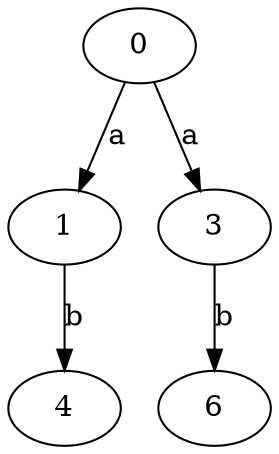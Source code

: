 strict digraph  {
0;
1;
3;
4;
6;
0 -> 1  [label=a];
0 -> 3  [label=a];
1 -> 4  [label=b];
3 -> 6  [label=b];
}
